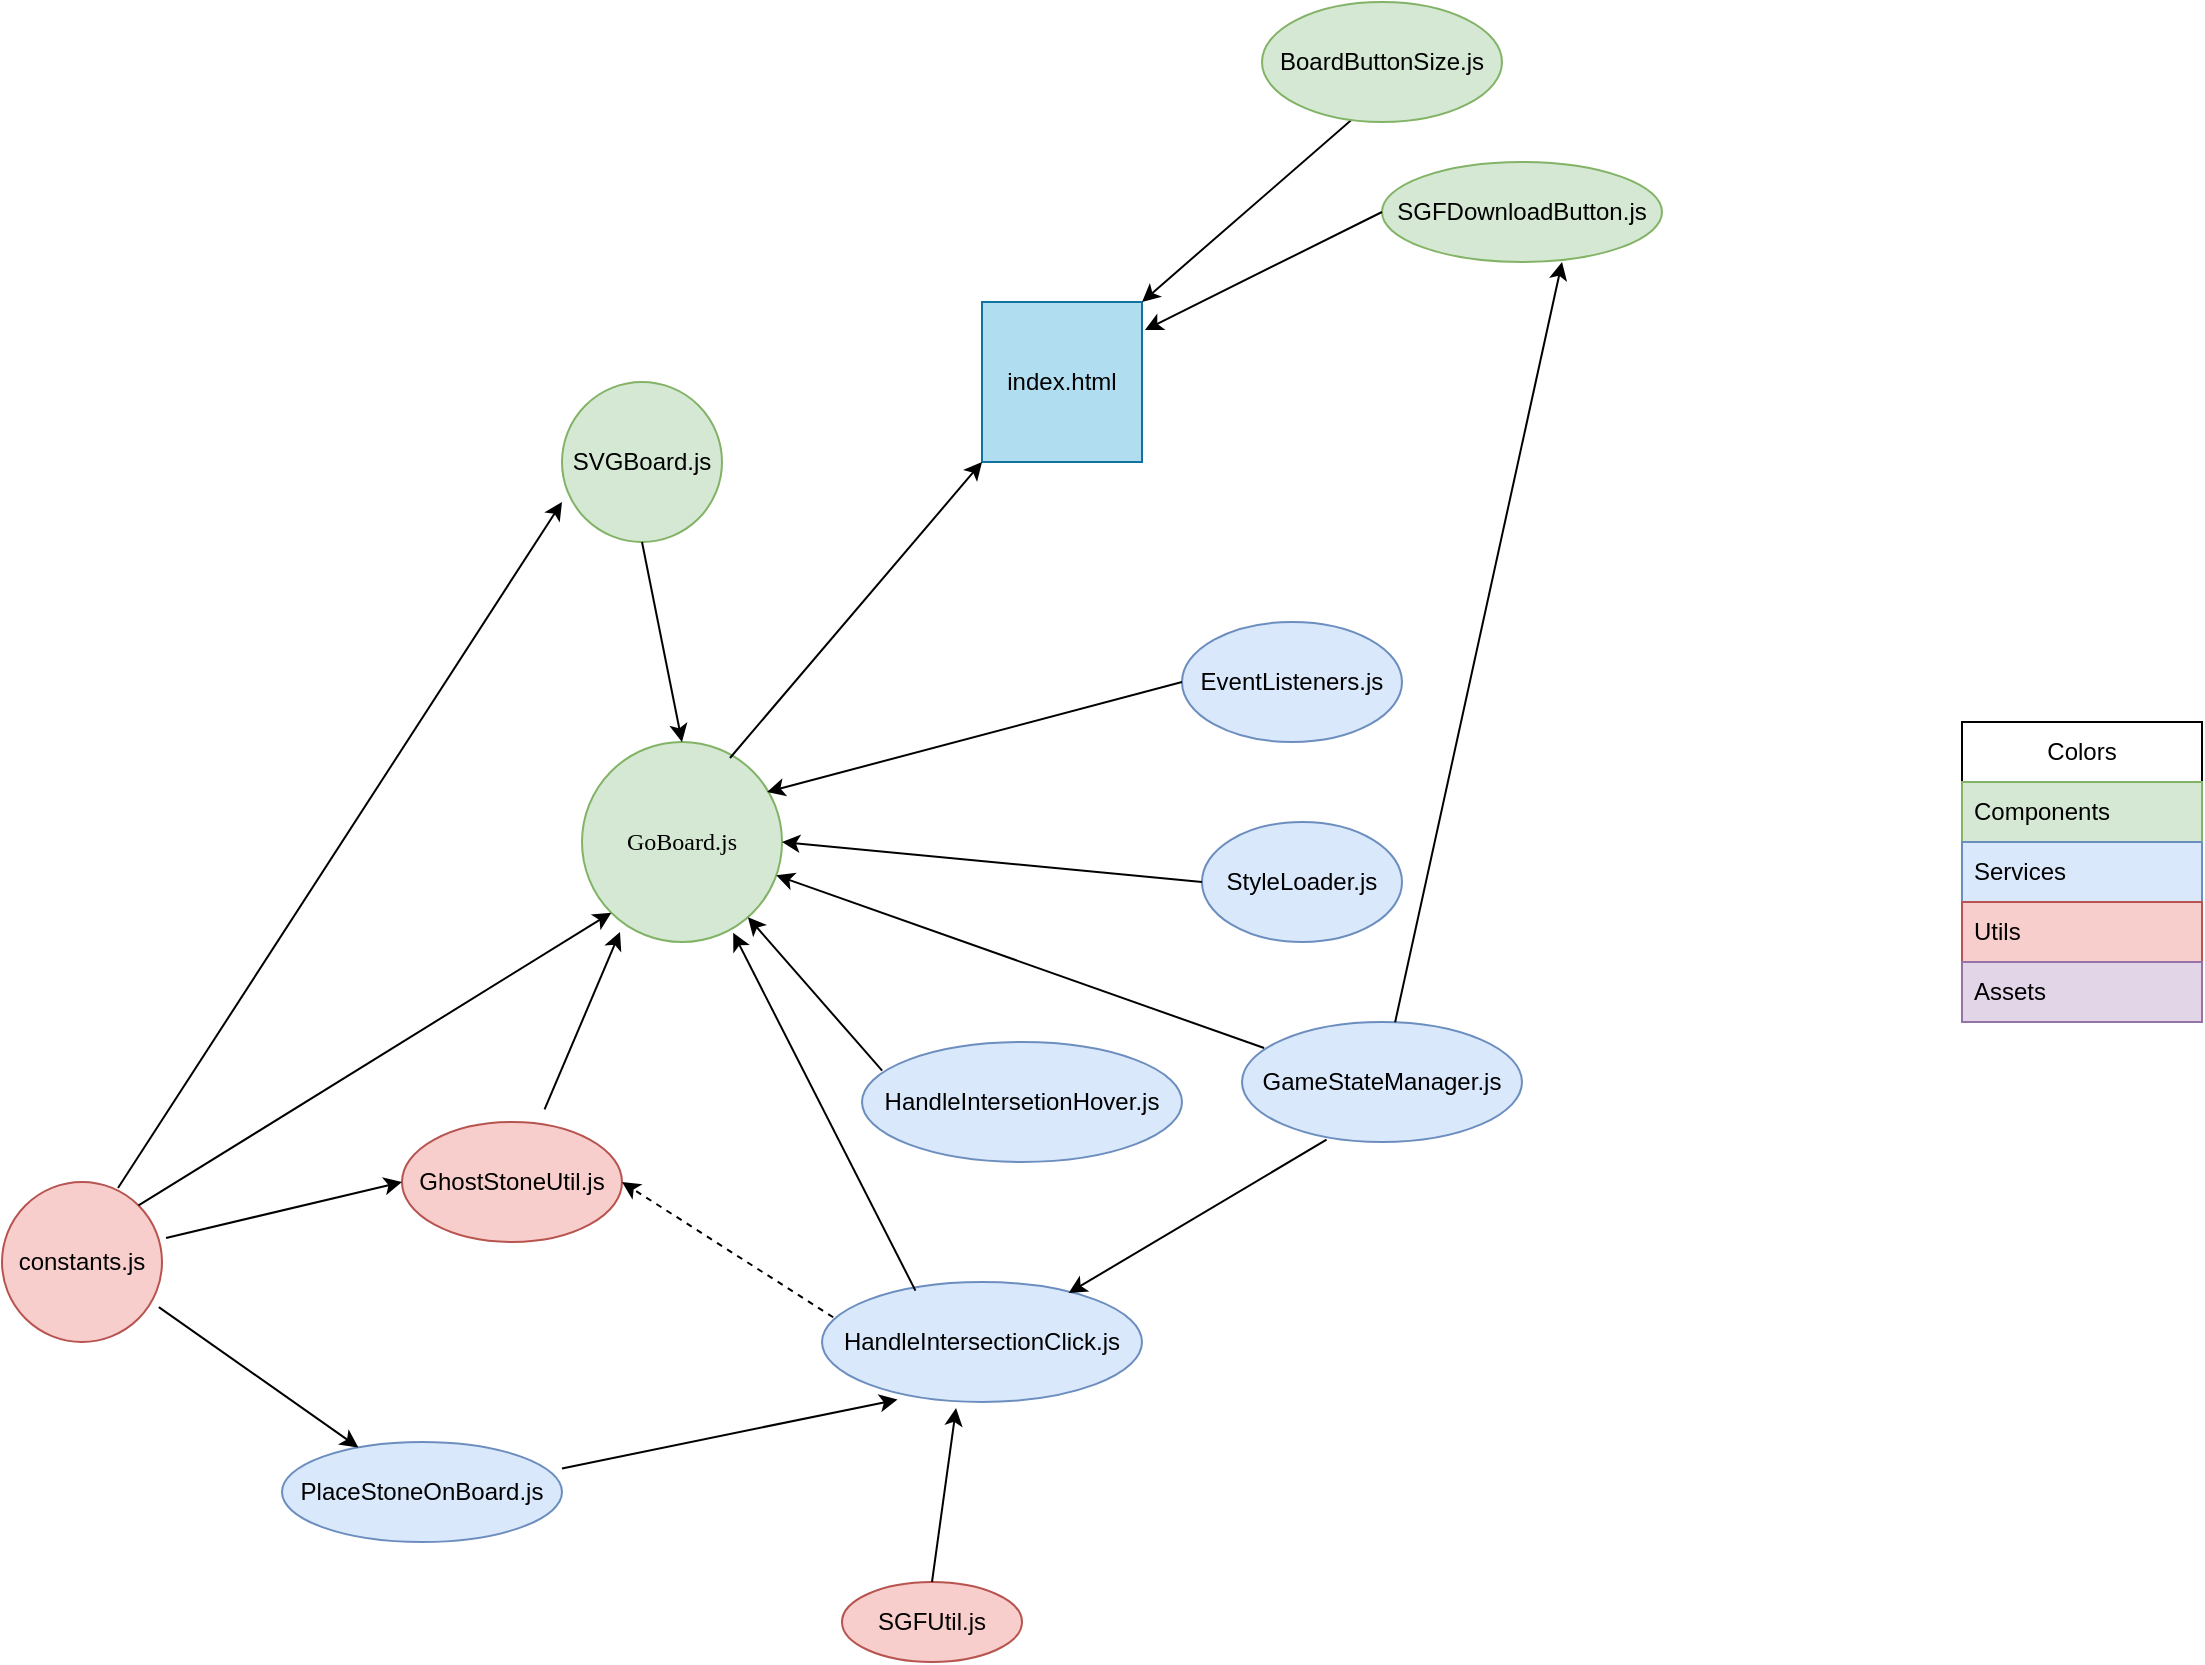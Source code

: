 <mxfile version="22.1.16" type="github">
  <diagram name="Page-1" id="IeH-06YuGBEWwIVZ6MgL">
    <mxGraphModel dx="1590" dy="1033" grid="1" gridSize="10" guides="1" tooltips="1" connect="1" arrows="1" fold="1" page="1" pageScale="1" pageWidth="827" pageHeight="1169" math="0" shadow="0">
      <root>
        <mxCell id="0" />
        <mxCell id="1" parent="0" />
        <mxCell id="sTM9K41NyHMilLDfEMmr-1" value="GoBoard.js" style="ellipse;whiteSpace=wrap;html=1;aspect=fixed;fillColor=#d5e8d4;strokeColor=#82b366;fontFamily=Verdana;labelBackgroundColor=none;" parent="1" vertex="1">
          <mxGeometry x="570" y="510" width="100" height="100" as="geometry" />
        </mxCell>
        <mxCell id="sTM9K41NyHMilLDfEMmr-2" value="Colors" style="swimlane;fontStyle=0;childLayout=stackLayout;horizontal=1;startSize=30;horizontalStack=0;resizeParent=1;resizeParentMax=0;resizeLast=0;collapsible=1;marginBottom=0;whiteSpace=wrap;html=1;" parent="1" vertex="1">
          <mxGeometry x="1260" y="500" width="120" height="150" as="geometry">
            <mxRectangle x="590" y="390" width="80" height="30" as="alternateBounds" />
          </mxGeometry>
        </mxCell>
        <mxCell id="sTM9K41NyHMilLDfEMmr-3" value="Components" style="text;strokeColor=#82b366;fillColor=#d5e8d4;align=left;verticalAlign=middle;spacingLeft=4;spacingRight=4;overflow=hidden;points=[[0,0.5],[1,0.5]];portConstraint=eastwest;rotatable=0;whiteSpace=wrap;html=1;" parent="sTM9K41NyHMilLDfEMmr-2" vertex="1">
          <mxGeometry y="30" width="120" height="30" as="geometry" />
        </mxCell>
        <mxCell id="sTM9K41NyHMilLDfEMmr-4" value="Services" style="text;strokeColor=#6c8ebf;fillColor=#dae8fc;align=left;verticalAlign=middle;spacingLeft=4;spacingRight=4;overflow=hidden;points=[[0,0.5],[1,0.5]];portConstraint=eastwest;rotatable=0;whiteSpace=wrap;html=1;" parent="sTM9K41NyHMilLDfEMmr-2" vertex="1">
          <mxGeometry y="60" width="120" height="30" as="geometry" />
        </mxCell>
        <mxCell id="sTM9K41NyHMilLDfEMmr-5" value="Utils" style="text;strokeColor=#b85450;fillColor=#f8cecc;align=left;verticalAlign=middle;spacingLeft=4;spacingRight=4;overflow=hidden;points=[[0,0.5],[1,0.5]];portConstraint=eastwest;rotatable=0;whiteSpace=wrap;html=1;" parent="sTM9K41NyHMilLDfEMmr-2" vertex="1">
          <mxGeometry y="90" width="120" height="30" as="geometry" />
        </mxCell>
        <mxCell id="sTM9K41NyHMilLDfEMmr-28" value="Assets" style="text;strokeColor=#9673a6;fillColor=#e1d5e7;align=left;verticalAlign=middle;spacingLeft=4;spacingRight=4;overflow=hidden;points=[[0,0.5],[1,0.5]];portConstraint=eastwest;rotatable=0;whiteSpace=wrap;html=1;" parent="sTM9K41NyHMilLDfEMmr-2" vertex="1">
          <mxGeometry y="120" width="120" height="30" as="geometry" />
        </mxCell>
        <mxCell id="sTM9K41NyHMilLDfEMmr-29" value="constants.js" style="ellipse;whiteSpace=wrap;html=1;aspect=fixed;fillColor=#f8cecc;strokeColor=#b85450;" parent="1" vertex="1">
          <mxGeometry x="280" y="730" width="80" height="80" as="geometry" />
        </mxCell>
        <mxCell id="sTM9K41NyHMilLDfEMmr-30" value="" style="endArrow=classic;html=1;rounded=0;exitX=1;exitY=0;exitDx=0;exitDy=0;entryX=0;entryY=1;entryDx=0;entryDy=0;" parent="1" source="sTM9K41NyHMilLDfEMmr-29" target="sTM9K41NyHMilLDfEMmr-1" edge="1">
          <mxGeometry width="50" height="50" relative="1" as="geometry">
            <mxPoint x="580" y="640" as="sourcePoint" />
            <mxPoint x="630" y="590" as="targetPoint" />
          </mxGeometry>
        </mxCell>
        <mxCell id="sTM9K41NyHMilLDfEMmr-31" value="SVGBoard.js" style="ellipse;whiteSpace=wrap;html=1;aspect=fixed;fillColor=#d5e8d4;strokeColor=#82b366;" parent="1" vertex="1">
          <mxGeometry x="560" y="330" width="80" height="80" as="geometry" />
        </mxCell>
        <mxCell id="sTM9K41NyHMilLDfEMmr-32" value="index.html" style="whiteSpace=wrap;html=1;aspect=fixed;fillColor=#b1ddf0;strokeColor=#10739e;" parent="1" vertex="1">
          <mxGeometry x="770" y="290" width="80" height="80" as="geometry" />
        </mxCell>
        <mxCell id="sTM9K41NyHMilLDfEMmr-33" value="" style="endArrow=classic;html=1;rounded=0;exitX=0.5;exitY=1;exitDx=0;exitDy=0;entryX=0.5;entryY=0;entryDx=0;entryDy=0;" parent="1" source="sTM9K41NyHMilLDfEMmr-31" target="sTM9K41NyHMilLDfEMmr-1" edge="1">
          <mxGeometry width="50" height="50" relative="1" as="geometry">
            <mxPoint x="580" y="640" as="sourcePoint" />
            <mxPoint x="630" y="590" as="targetPoint" />
          </mxGeometry>
        </mxCell>
        <mxCell id="sTM9K41NyHMilLDfEMmr-35" value="" style="endArrow=classic;html=1;rounded=0;exitX=1;exitY=0;exitDx=0;exitDy=0;entryX=1;entryY=0;entryDx=0;entryDy=0;" parent="1" source="XwEsag-w0yq0WjHqDlLs-1" target="sTM9K41NyHMilLDfEMmr-32" edge="1">
          <mxGeometry width="50" height="50" relative="1" as="geometry">
            <mxPoint x="708.284" y="431.716" as="sourcePoint" />
            <mxPoint x="1050" y="480" as="targetPoint" />
          </mxGeometry>
        </mxCell>
        <mxCell id="XwEsag-w0yq0WjHqDlLs-1" value="BoardButtonSize.js" style="ellipse;whiteSpace=wrap;html=1;fillColor=#d5e8d4;strokeColor=#82b366;" parent="1" vertex="1">
          <mxGeometry x="910" y="140" width="120" height="60" as="geometry" />
        </mxCell>
        <mxCell id="XwEsag-w0yq0WjHqDlLs-3" value="StyleLoader.js" style="ellipse;whiteSpace=wrap;html=1;fillColor=#dae8fc;strokeColor=#6c8ebf;" parent="1" vertex="1">
          <mxGeometry x="880" y="550" width="100" height="60" as="geometry" />
        </mxCell>
        <mxCell id="XwEsag-w0yq0WjHqDlLs-4" value="" style="endArrow=classic;html=1;rounded=0;exitX=0;exitY=0.5;exitDx=0;exitDy=0;entryX=1;entryY=0.5;entryDx=0;entryDy=0;" parent="1" source="XwEsag-w0yq0WjHqDlLs-3" target="sTM9K41NyHMilLDfEMmr-1" edge="1">
          <mxGeometry width="50" height="50" relative="1" as="geometry">
            <mxPoint x="530" y="640" as="sourcePoint" />
            <mxPoint x="580" y="590" as="targetPoint" />
          </mxGeometry>
        </mxCell>
        <mxCell id="XwEsag-w0yq0WjHqDlLs-5" value="EventListeners.js" style="ellipse;whiteSpace=wrap;html=1;fillColor=#dae8fc;strokeColor=#6c8ebf;" parent="1" vertex="1">
          <mxGeometry x="870" y="450" width="110" height="60" as="geometry" />
        </mxCell>
        <mxCell id="XwEsag-w0yq0WjHqDlLs-6" value="" style="endArrow=classic;html=1;rounded=0;exitX=0;exitY=0.5;exitDx=0;exitDy=0;entryX=0.925;entryY=0.25;entryDx=0;entryDy=0;entryPerimeter=0;" parent="1" source="XwEsag-w0yq0WjHqDlLs-5" target="sTM9K41NyHMilLDfEMmr-1" edge="1">
          <mxGeometry width="50" height="50" relative="1" as="geometry">
            <mxPoint x="530" y="640" as="sourcePoint" />
            <mxPoint x="650" y="530" as="targetPoint" />
          </mxGeometry>
        </mxCell>
        <mxCell id="XwEsag-w0yq0WjHqDlLs-7" value="GhostStoneUtil.js" style="ellipse;whiteSpace=wrap;html=1;fillColor=#f8cecc;strokeColor=#b85450;" parent="1" vertex="1">
          <mxGeometry x="480" y="700" width="110" height="60" as="geometry" />
        </mxCell>
        <mxCell id="XwEsag-w0yq0WjHqDlLs-8" value="" style="endArrow=classic;html=1;rounded=0;exitX=0.648;exitY=-0.105;exitDx=0;exitDy=0;exitPerimeter=0;entryX=0.19;entryY=0.95;entryDx=0;entryDy=0;entryPerimeter=0;" parent="1" source="XwEsag-w0yq0WjHqDlLs-7" target="sTM9K41NyHMilLDfEMmr-1" edge="1">
          <mxGeometry width="50" height="50" relative="1" as="geometry">
            <mxPoint x="530" y="640" as="sourcePoint" />
            <mxPoint x="560" y="720" as="targetPoint" />
          </mxGeometry>
        </mxCell>
        <mxCell id="XwEsag-w0yq0WjHqDlLs-9" value="HandleIntersectionClick.js" style="ellipse;whiteSpace=wrap;html=1;fillColor=#dae8fc;strokeColor=#6c8ebf;" parent="1" vertex="1">
          <mxGeometry x="690" y="780" width="160" height="60" as="geometry" />
        </mxCell>
        <mxCell id="XwEsag-w0yq0WjHqDlLs-10" value="HandleIntersetionHover.js" style="ellipse;whiteSpace=wrap;html=1;fillColor=#dae8fc;strokeColor=#6c8ebf;" parent="1" vertex="1">
          <mxGeometry x="710" y="660" width="160" height="60" as="geometry" />
        </mxCell>
        <mxCell id="XwEsag-w0yq0WjHqDlLs-11" value="" style="endArrow=classic;html=1;rounded=0;entryX=0.756;entryY=0.954;entryDx=0;entryDy=0;entryPerimeter=0;exitX=0.292;exitY=0.072;exitDx=0;exitDy=0;exitPerimeter=0;" parent="1" source="XwEsag-w0yq0WjHqDlLs-9" target="sTM9K41NyHMilLDfEMmr-1" edge="1">
          <mxGeometry width="50" height="50" relative="1" as="geometry">
            <mxPoint x="740" y="845.5" as="sourcePoint" />
            <mxPoint x="660" y="614.5" as="targetPoint" />
          </mxGeometry>
        </mxCell>
        <mxCell id="XwEsag-w0yq0WjHqDlLs-12" value="" style="endArrow=classic;html=1;rounded=0;exitX=0.063;exitY=0.239;exitDx=0;exitDy=0;exitPerimeter=0;" parent="1" source="XwEsag-w0yq0WjHqDlLs-10" target="sTM9K41NyHMilLDfEMmr-1" edge="1">
          <mxGeometry width="50" height="50" relative="1" as="geometry">
            <mxPoint x="650" y="750" as="sourcePoint" />
            <mxPoint x="700" y="700" as="targetPoint" />
          </mxGeometry>
        </mxCell>
        <mxCell id="XwEsag-w0yq0WjHqDlLs-13" value="GameStateManager.js" style="ellipse;whiteSpace=wrap;html=1;fillColor=#dae8fc;strokeColor=#6c8ebf;" parent="1" vertex="1">
          <mxGeometry x="900" y="650" width="140" height="60" as="geometry" />
        </mxCell>
        <mxCell id="XwEsag-w0yq0WjHqDlLs-14" value="" style="endArrow=classic;html=1;rounded=0;exitX=0.079;exitY=0.217;exitDx=0;exitDy=0;exitPerimeter=0;" parent="1" source="XwEsag-w0yq0WjHqDlLs-13" target="sTM9K41NyHMilLDfEMmr-1" edge="1">
          <mxGeometry width="50" height="50" relative="1" as="geometry">
            <mxPoint x="650" y="750" as="sourcePoint" />
            <mxPoint x="700" y="700" as="targetPoint" />
          </mxGeometry>
        </mxCell>
        <mxCell id="XwEsag-w0yq0WjHqDlLs-15" value="" style="endArrow=classic;html=1;rounded=0;entryX=0.771;entryY=0.091;entryDx=0;entryDy=0;exitX=0.302;exitY=0.98;exitDx=0;exitDy=0;exitPerimeter=0;entryPerimeter=0;" parent="1" source="XwEsag-w0yq0WjHqDlLs-13" target="XwEsag-w0yq0WjHqDlLs-9" edge="1">
          <mxGeometry width="50" height="50" relative="1" as="geometry">
            <mxPoint x="1030" y="665" as="sourcePoint" />
            <mxPoint x="510" y="840" as="targetPoint" />
          </mxGeometry>
        </mxCell>
        <mxCell id="XwEsag-w0yq0WjHqDlLs-16" value="PlaceStoneOnBoard.js" style="ellipse;whiteSpace=wrap;html=1;fillColor=#dae8fc;strokeColor=#6c8ebf;" parent="1" vertex="1">
          <mxGeometry x="420" y="860" width="140" height="50" as="geometry" />
        </mxCell>
        <mxCell id="XwEsag-w0yq0WjHqDlLs-17" value="" style="endArrow=classic;html=1;rounded=0;exitX=1;exitY=0.264;exitDx=0;exitDy=0;exitPerimeter=0;entryX=0.236;entryY=0.98;entryDx=0;entryDy=0;entryPerimeter=0;" parent="1" source="XwEsag-w0yq0WjHqDlLs-16" target="XwEsag-w0yq0WjHqDlLs-9" edge="1">
          <mxGeometry width="50" height="50" relative="1" as="geometry">
            <mxPoint x="630" y="750" as="sourcePoint" />
            <mxPoint x="680" y="700" as="targetPoint" />
          </mxGeometry>
        </mxCell>
        <mxCell id="XwEsag-w0yq0WjHqDlLs-18" value="" style="endArrow=classic;html=1;rounded=0;exitX=0.98;exitY=0.782;exitDx=0;exitDy=0;exitPerimeter=0;" parent="1" source="sTM9K41NyHMilLDfEMmr-29" target="XwEsag-w0yq0WjHqDlLs-16" edge="1">
          <mxGeometry width="50" height="50" relative="1" as="geometry">
            <mxPoint x="310" y="860" as="sourcePoint" />
            <mxPoint x="720" y="700" as="targetPoint" />
          </mxGeometry>
        </mxCell>
        <mxCell id="XwEsag-w0yq0WjHqDlLs-19" value="" style="endArrow=classic;html=1;rounded=0;exitX=1.025;exitY=0.35;exitDx=0;exitDy=0;exitPerimeter=0;entryX=0;entryY=0.5;entryDx=0;entryDy=0;" parent="1" source="sTM9K41NyHMilLDfEMmr-29" target="XwEsag-w0yq0WjHqDlLs-7" edge="1">
          <mxGeometry width="50" height="50" relative="1" as="geometry">
            <mxPoint x="670" y="750" as="sourcePoint" />
            <mxPoint x="470" y="750" as="targetPoint" />
          </mxGeometry>
        </mxCell>
        <mxCell id="XwEsag-w0yq0WjHqDlLs-20" value="" style="endArrow=classic;html=1;rounded=0;exitX=0.725;exitY=0.038;exitDx=0;exitDy=0;exitPerimeter=0;entryX=0;entryY=0.75;entryDx=0;entryDy=0;entryPerimeter=0;" parent="1" source="sTM9K41NyHMilLDfEMmr-29" target="sTM9K41NyHMilLDfEMmr-31" edge="1">
          <mxGeometry width="50" height="50" relative="1" as="geometry">
            <mxPoint x="670" y="650" as="sourcePoint" />
            <mxPoint x="720" y="600" as="targetPoint" />
          </mxGeometry>
        </mxCell>
        <mxCell id="XwEsag-w0yq0WjHqDlLs-21" value="" style="endArrow=classic;html=1;rounded=0;exitX=0.74;exitY=0.08;exitDx=0;exitDy=0;exitPerimeter=0;entryX=0;entryY=1;entryDx=0;entryDy=0;" parent="1" source="sTM9K41NyHMilLDfEMmr-1" target="sTM9K41NyHMilLDfEMmr-32" edge="1">
          <mxGeometry width="50" height="50" relative="1" as="geometry">
            <mxPoint x="550" y="510" as="sourcePoint" />
            <mxPoint x="600" y="460" as="targetPoint" />
          </mxGeometry>
        </mxCell>
        <mxCell id="XwEsag-w0yq0WjHqDlLs-24" value="" style="endArrow=classic;html=1;rounded=0;exitX=0.035;exitY=0.294;exitDx=0;exitDy=0;exitPerimeter=0;entryX=1;entryY=0.5;entryDx=0;entryDy=0;curved=0;dashed=1;" parent="1" source="XwEsag-w0yq0WjHqDlLs-9" target="XwEsag-w0yq0WjHqDlLs-7" edge="1">
          <mxGeometry width="50" height="50" relative="1" as="geometry">
            <mxPoint x="710" y="760" as="sourcePoint" />
            <mxPoint x="760" y="710" as="targetPoint" />
          </mxGeometry>
        </mxCell>
        <mxCell id="eg_Josz3ZCCLde00epPz-1" value="SGFUtil.js" style="ellipse;whiteSpace=wrap;html=1;fillColor=#f8cecc;strokeColor=#b85450;" parent="1" vertex="1">
          <mxGeometry x="700" y="930" width="90" height="40" as="geometry" />
        </mxCell>
        <mxCell id="eg_Josz3ZCCLde00epPz-2" value="" style="endArrow=classic;html=1;rounded=0;exitX=0.5;exitY=0;exitDx=0;exitDy=0;entryX=0.419;entryY=1.05;entryDx=0;entryDy=0;entryPerimeter=0;" parent="1" source="eg_Josz3ZCCLde00epPz-1" target="XwEsag-w0yq0WjHqDlLs-9" edge="1">
          <mxGeometry width="50" height="50" relative="1" as="geometry">
            <mxPoint x="890" y="810" as="sourcePoint" />
            <mxPoint x="940" y="760" as="targetPoint" />
          </mxGeometry>
        </mxCell>
        <mxCell id="IqSlIdKV5zIIvHI6r_ve-1" value="SGFDownloadButton.js" style="ellipse;whiteSpace=wrap;html=1;fillColor=#d5e8d4;strokeColor=#82b366;" vertex="1" parent="1">
          <mxGeometry x="970" y="220" width="140" height="50" as="geometry" />
        </mxCell>
        <mxCell id="IqSlIdKV5zIIvHI6r_ve-2" value="" style="endArrow=classic;html=1;rounded=0;entryX=1.018;entryY=0.175;entryDx=0;entryDy=0;entryPerimeter=0;exitX=0;exitY=0.5;exitDx=0;exitDy=0;" edge="1" parent="1" source="IqSlIdKV5zIIvHI6r_ve-1" target="sTM9K41NyHMilLDfEMmr-32">
          <mxGeometry width="50" height="50" relative="1" as="geometry">
            <mxPoint x="950" y="450" as="sourcePoint" />
            <mxPoint x="1000" y="400" as="targetPoint" />
          </mxGeometry>
        </mxCell>
        <mxCell id="IqSlIdKV5zIIvHI6r_ve-3" value="" style="endArrow=classic;html=1;rounded=0;entryX=0.643;entryY=1;entryDx=0;entryDy=0;entryPerimeter=0;" edge="1" parent="1" source="XwEsag-w0yq0WjHqDlLs-13" target="IqSlIdKV5zIIvHI6r_ve-1">
          <mxGeometry width="50" height="50" relative="1" as="geometry">
            <mxPoint x="870" y="690" as="sourcePoint" />
            <mxPoint x="920" y="640" as="targetPoint" />
          </mxGeometry>
        </mxCell>
      </root>
    </mxGraphModel>
  </diagram>
</mxfile>
